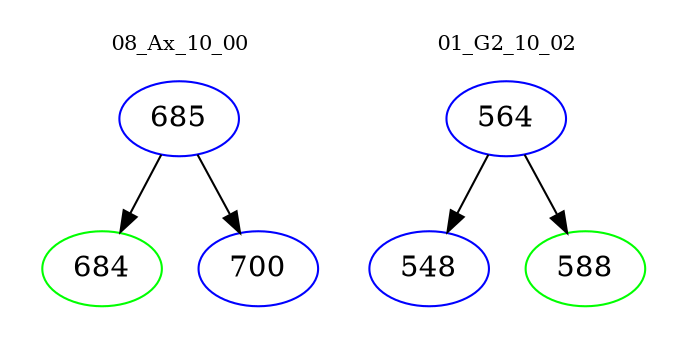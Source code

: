 digraph{
subgraph cluster_0 {
color = white
label = "08_Ax_10_00";
fontsize=10;
T0_685 [label="685", color="blue"]
T0_685 -> T0_684 [color="black"]
T0_684 [label="684", color="green"]
T0_685 -> T0_700 [color="black"]
T0_700 [label="700", color="blue"]
}
subgraph cluster_1 {
color = white
label = "01_G2_10_02";
fontsize=10;
T1_564 [label="564", color="blue"]
T1_564 -> T1_548 [color="black"]
T1_548 [label="548", color="blue"]
T1_564 -> T1_588 [color="black"]
T1_588 [label="588", color="green"]
}
}
